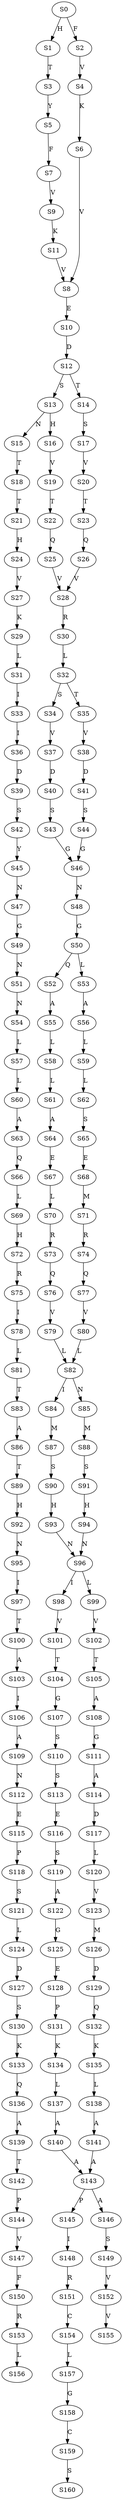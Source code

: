 strict digraph  {
	S0 -> S1 [ label = H ];
	S0 -> S2 [ label = F ];
	S1 -> S3 [ label = T ];
	S2 -> S4 [ label = V ];
	S3 -> S5 [ label = Y ];
	S4 -> S6 [ label = K ];
	S5 -> S7 [ label = F ];
	S6 -> S8 [ label = V ];
	S7 -> S9 [ label = V ];
	S8 -> S10 [ label = E ];
	S9 -> S11 [ label = K ];
	S10 -> S12 [ label = D ];
	S11 -> S8 [ label = V ];
	S12 -> S13 [ label = S ];
	S12 -> S14 [ label = T ];
	S13 -> S15 [ label = N ];
	S13 -> S16 [ label = H ];
	S14 -> S17 [ label = S ];
	S15 -> S18 [ label = T ];
	S16 -> S19 [ label = V ];
	S17 -> S20 [ label = V ];
	S18 -> S21 [ label = T ];
	S19 -> S22 [ label = T ];
	S20 -> S23 [ label = T ];
	S21 -> S24 [ label = H ];
	S22 -> S25 [ label = Q ];
	S23 -> S26 [ label = Q ];
	S24 -> S27 [ label = V ];
	S25 -> S28 [ label = V ];
	S26 -> S28 [ label = V ];
	S27 -> S29 [ label = K ];
	S28 -> S30 [ label = R ];
	S29 -> S31 [ label = L ];
	S30 -> S32 [ label = L ];
	S31 -> S33 [ label = I ];
	S32 -> S34 [ label = S ];
	S32 -> S35 [ label = T ];
	S33 -> S36 [ label = I ];
	S34 -> S37 [ label = V ];
	S35 -> S38 [ label = V ];
	S36 -> S39 [ label = D ];
	S37 -> S40 [ label = D ];
	S38 -> S41 [ label = D ];
	S39 -> S42 [ label = S ];
	S40 -> S43 [ label = S ];
	S41 -> S44 [ label = S ];
	S42 -> S45 [ label = Y ];
	S43 -> S46 [ label = G ];
	S44 -> S46 [ label = G ];
	S45 -> S47 [ label = N ];
	S46 -> S48 [ label = N ];
	S47 -> S49 [ label = G ];
	S48 -> S50 [ label = G ];
	S49 -> S51 [ label = N ];
	S50 -> S52 [ label = Q ];
	S50 -> S53 [ label = L ];
	S51 -> S54 [ label = N ];
	S52 -> S55 [ label = A ];
	S53 -> S56 [ label = A ];
	S54 -> S57 [ label = L ];
	S55 -> S58 [ label = L ];
	S56 -> S59 [ label = L ];
	S57 -> S60 [ label = L ];
	S58 -> S61 [ label = L ];
	S59 -> S62 [ label = L ];
	S60 -> S63 [ label = A ];
	S61 -> S64 [ label = A ];
	S62 -> S65 [ label = S ];
	S63 -> S66 [ label = Q ];
	S64 -> S67 [ label = E ];
	S65 -> S68 [ label = E ];
	S66 -> S69 [ label = L ];
	S67 -> S70 [ label = L ];
	S68 -> S71 [ label = M ];
	S69 -> S72 [ label = H ];
	S70 -> S73 [ label = R ];
	S71 -> S74 [ label = R ];
	S72 -> S75 [ label = R ];
	S73 -> S76 [ label = Q ];
	S74 -> S77 [ label = Q ];
	S75 -> S78 [ label = I ];
	S76 -> S79 [ label = V ];
	S77 -> S80 [ label = V ];
	S78 -> S81 [ label = L ];
	S79 -> S82 [ label = L ];
	S80 -> S82 [ label = L ];
	S81 -> S83 [ label = T ];
	S82 -> S84 [ label = I ];
	S82 -> S85 [ label = N ];
	S83 -> S86 [ label = A ];
	S84 -> S87 [ label = M ];
	S85 -> S88 [ label = M ];
	S86 -> S89 [ label = T ];
	S87 -> S90 [ label = S ];
	S88 -> S91 [ label = S ];
	S89 -> S92 [ label = H ];
	S90 -> S93 [ label = H ];
	S91 -> S94 [ label = H ];
	S92 -> S95 [ label = N ];
	S93 -> S96 [ label = N ];
	S94 -> S96 [ label = N ];
	S95 -> S97 [ label = I ];
	S96 -> S98 [ label = I ];
	S96 -> S99 [ label = L ];
	S97 -> S100 [ label = T ];
	S98 -> S101 [ label = V ];
	S99 -> S102 [ label = V ];
	S100 -> S103 [ label = A ];
	S101 -> S104 [ label = T ];
	S102 -> S105 [ label = T ];
	S103 -> S106 [ label = I ];
	S104 -> S107 [ label = G ];
	S105 -> S108 [ label = A ];
	S106 -> S109 [ label = A ];
	S107 -> S110 [ label = S ];
	S108 -> S111 [ label = G ];
	S109 -> S112 [ label = N ];
	S110 -> S113 [ label = S ];
	S111 -> S114 [ label = A ];
	S112 -> S115 [ label = E ];
	S113 -> S116 [ label = E ];
	S114 -> S117 [ label = D ];
	S115 -> S118 [ label = P ];
	S116 -> S119 [ label = S ];
	S117 -> S120 [ label = L ];
	S118 -> S121 [ label = S ];
	S119 -> S122 [ label = A ];
	S120 -> S123 [ label = V ];
	S121 -> S124 [ label = L ];
	S122 -> S125 [ label = G ];
	S123 -> S126 [ label = M ];
	S124 -> S127 [ label = D ];
	S125 -> S128 [ label = E ];
	S126 -> S129 [ label = D ];
	S127 -> S130 [ label = S ];
	S128 -> S131 [ label = P ];
	S129 -> S132 [ label = Q ];
	S130 -> S133 [ label = K ];
	S131 -> S134 [ label = K ];
	S132 -> S135 [ label = K ];
	S133 -> S136 [ label = Q ];
	S134 -> S137 [ label = L ];
	S135 -> S138 [ label = L ];
	S136 -> S139 [ label = A ];
	S137 -> S140 [ label = A ];
	S138 -> S141 [ label = A ];
	S139 -> S142 [ label = T ];
	S140 -> S143 [ label = A ];
	S141 -> S143 [ label = A ];
	S142 -> S144 [ label = P ];
	S143 -> S145 [ label = P ];
	S143 -> S146 [ label = A ];
	S144 -> S147 [ label = V ];
	S145 -> S148 [ label = I ];
	S146 -> S149 [ label = S ];
	S147 -> S150 [ label = F ];
	S148 -> S151 [ label = R ];
	S149 -> S152 [ label = V ];
	S150 -> S153 [ label = R ];
	S151 -> S154 [ label = C ];
	S152 -> S155 [ label = V ];
	S153 -> S156 [ label = L ];
	S154 -> S157 [ label = L ];
	S157 -> S158 [ label = G ];
	S158 -> S159 [ label = C ];
	S159 -> S160 [ label = S ];
}
